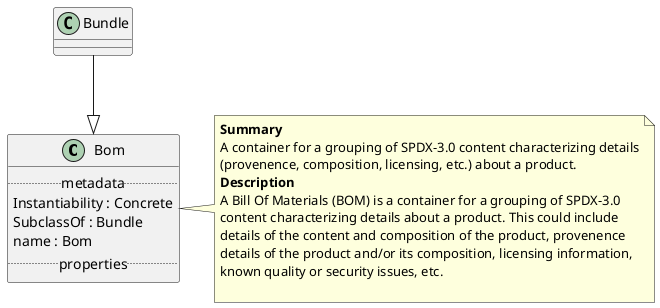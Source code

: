 @startuml
class Bom {
.. metadata ..
    Instantiability : Concrete
    SubclassOf : Bundle
    name : Bom
.. properties ..
}
note right of Bom
<b>Summary</b>
A container for a grouping of SPDX-3.0 content characterizing details
(provenence, composition, licensing, etc.) about a product.
<b>Description</b>
A Bill Of Materials (BOM) is a container for a grouping of SPDX-3.0
content characterizing details about a product. This could include
details of the content and composition of the product, provenence
details of the product and/or its composition, licensing information,
known quality or security issues, etc.

end note
"Bundle" --|> "Bom"
@enduml
